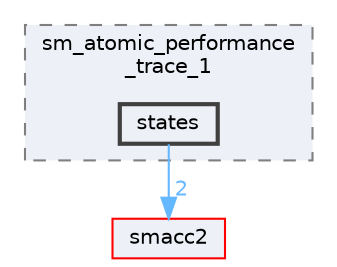 digraph "smacc2_performance_tools/performance_tests/sm_atomic_performance_trace_1/include/sm_atomic_performance_trace_1/states"
{
 // LATEX_PDF_SIZE
  bgcolor="transparent";
  edge [fontname=Helvetica,fontsize=10,labelfontname=Helvetica,labelfontsize=10];
  node [fontname=Helvetica,fontsize=10,shape=box,height=0.2,width=0.4];
  compound=true
  subgraph clusterdir_a3d55e8f05c2b24ab5baeb674ff02c8d {
    graph [ bgcolor="#edf0f7", pencolor="grey50", label="sm_atomic_performance\l_trace_1", fontname=Helvetica,fontsize=10 style="filled,dashed", URL="dir_a3d55e8f05c2b24ab5baeb674ff02c8d.html",tooltip=""]
  dir_bfb14b23b5e2daaf0917390896e43ce0 [label="states", fillcolor="#edf0f7", color="grey25", style="filled,bold", URL="dir_bfb14b23b5e2daaf0917390896e43ce0.html",tooltip=""];
  }
  dir_ce4c19d6108cf5285f3105ec9cd73bf1 [label="smacc2", fillcolor="#edf0f7", color="red", style="filled", URL="dir_ce4c19d6108cf5285f3105ec9cd73bf1.html",tooltip=""];
  dir_bfb14b23b5e2daaf0917390896e43ce0->dir_ce4c19d6108cf5285f3105ec9cd73bf1 [headlabel="2", labeldistance=1.5 headhref="dir_000165_000123.html" color="steelblue1" fontcolor="steelblue1"];
}
